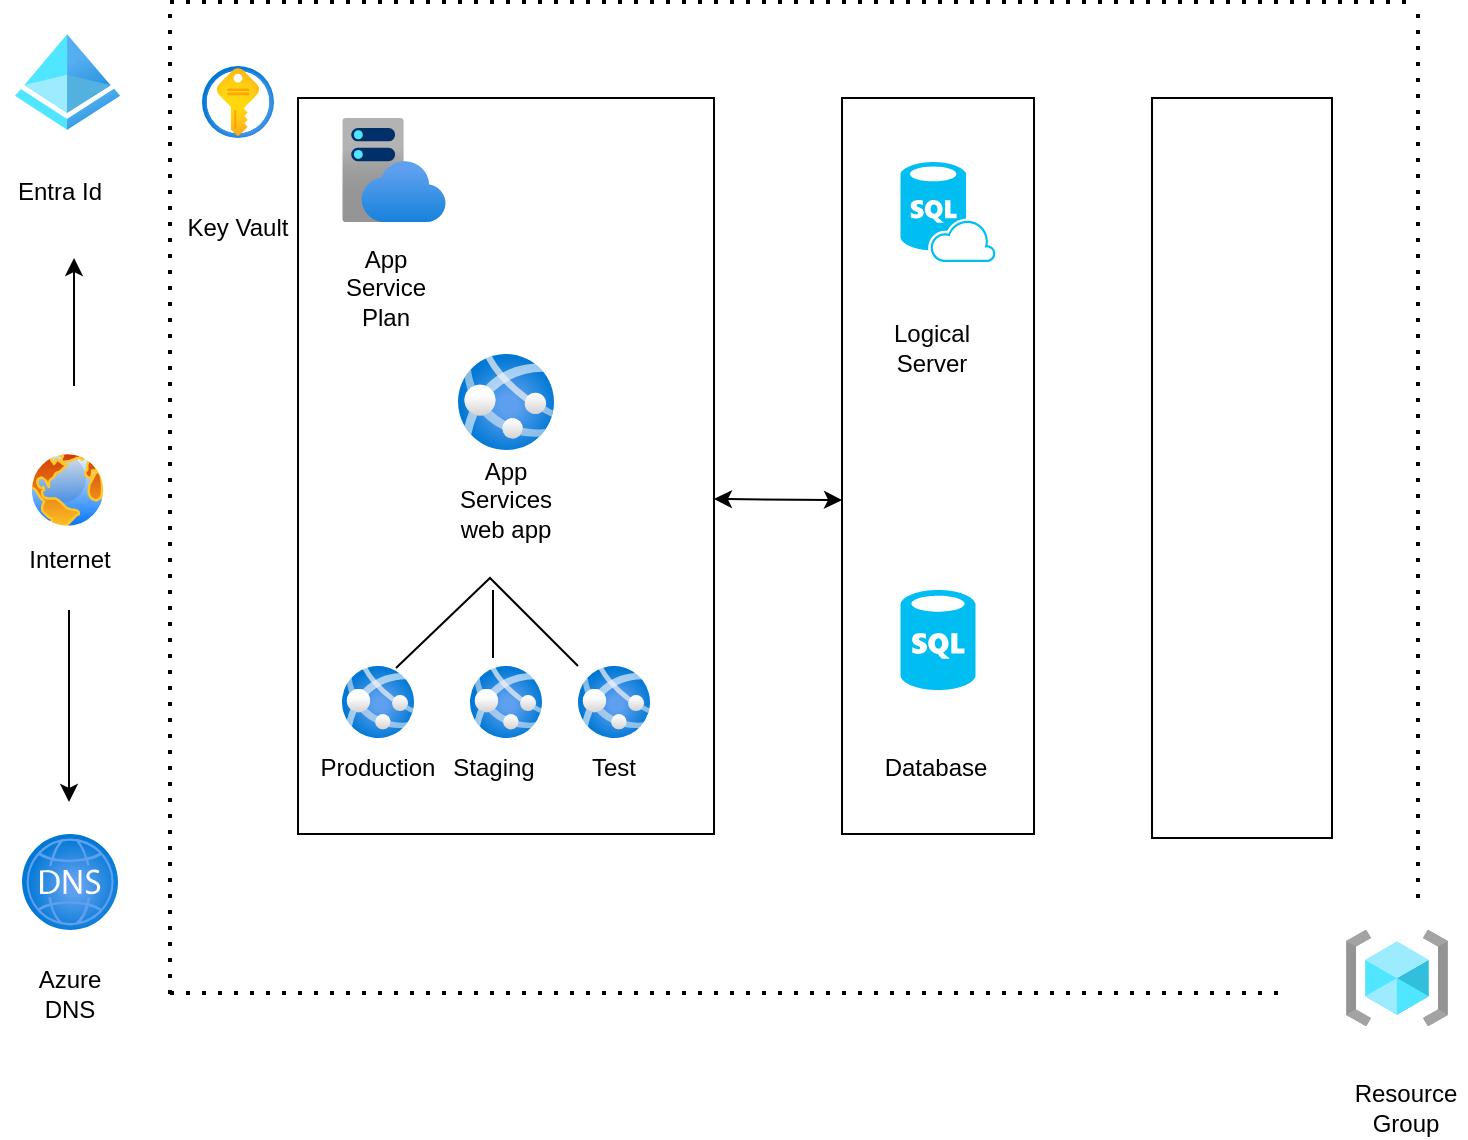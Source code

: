 <mxfile version="24.4.0" type="github">
  <diagram name="Page-1" id="vAqzlcAr4I-4cRxQpSab">
    <mxGraphModel dx="954" dy="647" grid="1" gridSize="16" guides="1" tooltips="1" connect="1" arrows="1" fold="1" page="1" pageScale="1" pageWidth="827" pageHeight="1169" math="0" shadow="0">
      <root>
        <mxCell id="0" />
        <mxCell id="1" parent="0" />
        <mxCell id="tAMLZyBQH9eo_Zbj4AUa-1" value="" style="image;aspect=fixed;html=1;points=[];align=center;fontSize=12;image=img/lib/azure2/general/Resource_Groups.svg;" vertex="1" parent="1">
          <mxGeometry x="684" y="496" width="51" height="48" as="geometry" />
        </mxCell>
        <mxCell id="tAMLZyBQH9eo_Zbj4AUa-4" value="" style="endArrow=none;dashed=1;html=1;dashPattern=1 3;strokeWidth=2;rounded=0;" edge="1" parent="1">
          <mxGeometry width="50" height="50" relative="1" as="geometry">
            <mxPoint x="96" y="527.5" as="sourcePoint" />
            <mxPoint x="656" y="527.5" as="targetPoint" />
            <Array as="points">
              <mxPoint x="368" y="527.5" />
            </Array>
          </mxGeometry>
        </mxCell>
        <mxCell id="tAMLZyBQH9eo_Zbj4AUa-5" value="" style="endArrow=none;dashed=1;html=1;dashPattern=1 3;strokeWidth=2;rounded=0;" edge="1" parent="1">
          <mxGeometry width="50" height="50" relative="1" as="geometry">
            <mxPoint x="96" y="528" as="sourcePoint" />
            <mxPoint x="96" y="32" as="targetPoint" />
            <Array as="points">
              <mxPoint x="96" y="224" />
            </Array>
          </mxGeometry>
        </mxCell>
        <mxCell id="tAMLZyBQH9eo_Zbj4AUa-6" value="" style="endArrow=none;dashed=1;html=1;dashPattern=1 3;strokeWidth=2;rounded=0;" edge="1" parent="1">
          <mxGeometry width="50" height="50" relative="1" as="geometry">
            <mxPoint x="96" y="32" as="sourcePoint" />
            <mxPoint x="720" y="32" as="targetPoint" />
            <Array as="points">
              <mxPoint x="384" y="32" />
            </Array>
          </mxGeometry>
        </mxCell>
        <mxCell id="tAMLZyBQH9eo_Zbj4AUa-7" value="" style="endArrow=none;dashed=1;html=1;dashPattern=1 3;strokeWidth=2;rounded=0;" edge="1" parent="1">
          <mxGeometry width="50" height="50" relative="1" as="geometry">
            <mxPoint x="720" y="480" as="sourcePoint" />
            <mxPoint x="720" y="32" as="targetPoint" />
            <Array as="points">
              <mxPoint x="720" y="272" />
            </Array>
          </mxGeometry>
        </mxCell>
        <mxCell id="tAMLZyBQH9eo_Zbj4AUa-9" value="" style="image;aspect=fixed;perimeter=ellipsePerimeter;html=1;align=center;shadow=0;dashed=0;spacingTop=3;image=img/lib/active_directory/internet_globe.svg;" vertex="1" parent="1">
          <mxGeometry x="24.75" y="256" width="40" height="40" as="geometry" />
        </mxCell>
        <mxCell id="tAMLZyBQH9eo_Zbj4AUa-12" value="Internet" style="text;html=1;align=center;verticalAlign=middle;whiteSpace=wrap;rounded=0;" vertex="1" parent="1">
          <mxGeometry x="16" y="296" width="60" height="30" as="geometry" />
        </mxCell>
        <mxCell id="tAMLZyBQH9eo_Zbj4AUa-13" value="Resource Group" style="text;html=1;align=center;verticalAlign=middle;whiteSpace=wrap;rounded=0;" vertex="1" parent="1">
          <mxGeometry x="684" y="570" width="60" height="30" as="geometry" />
        </mxCell>
        <mxCell id="tAMLZyBQH9eo_Zbj4AUa-15" value="" style="image;aspect=fixed;html=1;points=[];align=center;fontSize=12;image=img/lib/azure2/networking/DNS_Zones.svg;" vertex="1" parent="1">
          <mxGeometry x="22" y="448" width="48" height="48" as="geometry" />
        </mxCell>
        <mxCell id="tAMLZyBQH9eo_Zbj4AUa-16" value="Azure DNS" style="text;html=1;align=center;verticalAlign=middle;whiteSpace=wrap;rounded=0;" vertex="1" parent="1">
          <mxGeometry x="16" y="513" width="60" height="30" as="geometry" />
        </mxCell>
        <mxCell id="tAMLZyBQH9eo_Zbj4AUa-17" value="" style="image;aspect=fixed;html=1;points=[];align=center;fontSize=12;image=img/lib/azure2/identity/Azure_Active_Directory.svg;" vertex="1" parent="1">
          <mxGeometry x="18.5" y="48" width="52.5" height="48" as="geometry" />
        </mxCell>
        <mxCell id="tAMLZyBQH9eo_Zbj4AUa-18" value="Entra Id" style="text;html=1;align=center;verticalAlign=middle;whiteSpace=wrap;rounded=0;" vertex="1" parent="1">
          <mxGeometry x="11" y="112" width="60" height="30" as="geometry" />
        </mxCell>
        <mxCell id="tAMLZyBQH9eo_Zbj4AUa-21" value="" style="endArrow=classic;html=1;rounded=0;" edge="1" parent="1">
          <mxGeometry relative="1" as="geometry">
            <mxPoint x="48" y="224" as="sourcePoint" />
            <mxPoint x="48" y="160" as="targetPoint" />
          </mxGeometry>
        </mxCell>
        <mxCell id="tAMLZyBQH9eo_Zbj4AUa-24" value="" style="endArrow=classic;html=1;rounded=0;" edge="1" parent="1">
          <mxGeometry width="50" height="50" relative="1" as="geometry">
            <mxPoint x="45.5" y="336" as="sourcePoint" />
            <mxPoint x="45.5" y="432" as="targetPoint" />
            <Array as="points">
              <mxPoint x="45.5" y="384" />
            </Array>
          </mxGeometry>
        </mxCell>
        <mxCell id="tAMLZyBQH9eo_Zbj4AUa-27" value="" style="rounded=0;whiteSpace=wrap;html=1;direction=south;" vertex="1" parent="1">
          <mxGeometry x="432" y="80" width="96" height="368" as="geometry" />
        </mxCell>
        <mxCell id="tAMLZyBQH9eo_Zbj4AUa-30" value="" style="rounded=0;whiteSpace=wrap;html=1;rotation=90;" vertex="1" parent="1">
          <mxGeometry x="447" y="220" width="370" height="90" as="geometry" />
        </mxCell>
        <mxCell id="tAMLZyBQH9eo_Zbj4AUa-34" value="" style="rounded=0;whiteSpace=wrap;html=1;" vertex="1" parent="1">
          <mxGeometry x="160" y="80" width="208" height="368" as="geometry" />
        </mxCell>
        <mxCell id="tAMLZyBQH9eo_Zbj4AUa-35" value="" style="image;aspect=fixed;html=1;points=[];align=center;fontSize=12;image=img/lib/azure2/app_services/App_Services.svg;" vertex="1" parent="1">
          <mxGeometry x="240" y="208" width="48" height="48" as="geometry" />
        </mxCell>
        <mxCell id="tAMLZyBQH9eo_Zbj4AUa-36" value="App Services web app" style="text;html=1;align=center;verticalAlign=middle;whiteSpace=wrap;rounded=0;" vertex="1" parent="1">
          <mxGeometry x="234" y="266" width="60" height="30" as="geometry" />
        </mxCell>
        <mxCell id="tAMLZyBQH9eo_Zbj4AUa-37" value="" style="image;aspect=fixed;html=1;points=[];align=center;fontSize=12;image=img/lib/azure2/app_services/App_Service_Plans.svg;" vertex="1" parent="1">
          <mxGeometry x="182" y="90" width="52" height="52" as="geometry" />
        </mxCell>
        <mxCell id="tAMLZyBQH9eo_Zbj4AUa-38" value="App Service Plan" style="text;html=1;align=center;verticalAlign=middle;whiteSpace=wrap;rounded=0;" vertex="1" parent="1">
          <mxGeometry x="174" y="160" width="60" height="30" as="geometry" />
        </mxCell>
        <mxCell id="tAMLZyBQH9eo_Zbj4AUa-39" value="" style="image;aspect=fixed;html=1;points=[];align=center;fontSize=12;image=img/lib/azure2/app_services/App_Services.svg;" vertex="1" parent="1">
          <mxGeometry x="182" y="364" width="36" height="36" as="geometry" />
        </mxCell>
        <mxCell id="tAMLZyBQH9eo_Zbj4AUa-40" value="" style="image;aspect=fixed;html=1;points=[];align=center;fontSize=12;image=img/lib/azure2/app_services/App_Services.svg;" vertex="1" parent="1">
          <mxGeometry x="246" y="364" width="36" height="36" as="geometry" />
        </mxCell>
        <mxCell id="tAMLZyBQH9eo_Zbj4AUa-41" value="" style="image;aspect=fixed;html=1;points=[];align=center;fontSize=12;image=img/lib/azure2/app_services/App_Services.svg;" vertex="1" parent="1">
          <mxGeometry x="300" y="364" width="36" height="36" as="geometry" />
        </mxCell>
        <mxCell id="tAMLZyBQH9eo_Zbj4AUa-42" value="Produc&lt;span style=&quot;caret-color: rgba(0, 0, 0, 0); color: rgba(0, 0, 0, 0); font-family: monospace; font-size: 0px; text-align: start; white-space: nowrap;&quot;&gt;%3CmxGraphModel%3E%3Croot%3E%3CmxCell%20id%3D%220%22%2F%3E%3CmxCell%20id%3D%221%22%20parent%3D%220%22%2F%3E%3CmxCell%20id%3D%222%22%20value%3D%22%22%20style%3D%22image%3Baspect%3Dfixed%3Bhtml%3D1%3Bpoints%3D%5B%5D%3Balign%3Dcenter%3BfontSize%3D12%3Bimage%3Dimg%2Flib%2Fazure2%2Fapp_services%2FApp_Services.svg%3B%22%20vertex%3D%221%22%20parent%3D%221%22%3E%3CmxGeometry%20x%3D%22182%22%20y%3D%22368%22%20width%3D%2236%22%20height%3D%2236%22%20as%3D%22geometry%22%2F%3E%3C%2FmxCell%3E%3C%2Froot%3E%3C%2FmxGraphModel%3E&lt;/span&gt;tion" style="text;html=1;align=center;verticalAlign=middle;whiteSpace=wrap;rounded=0;" vertex="1" parent="1">
          <mxGeometry x="170" y="400" width="60" height="30" as="geometry" />
        </mxCell>
        <mxCell id="tAMLZyBQH9eo_Zbj4AUa-44" value="Staging" style="text;html=1;align=center;verticalAlign=middle;whiteSpace=wrap;rounded=0;" vertex="1" parent="1">
          <mxGeometry x="228" y="400" width="60" height="30" as="geometry" />
        </mxCell>
        <mxCell id="tAMLZyBQH9eo_Zbj4AUa-45" value="Test" style="text;html=1;align=center;verticalAlign=middle;whiteSpace=wrap;rounded=0;" vertex="1" parent="1">
          <mxGeometry x="288" y="400" width="60" height="30" as="geometry" />
        </mxCell>
        <mxCell id="tAMLZyBQH9eo_Zbj4AUa-52" value="" style="endArrow=none;html=1;rounded=0;exitX=0.75;exitY=0.028;exitDx=0;exitDy=0;exitPerimeter=0;" edge="1" parent="1" source="tAMLZyBQH9eo_Zbj4AUa-39" target="tAMLZyBQH9eo_Zbj4AUa-41">
          <mxGeometry width="50" height="50" relative="1" as="geometry">
            <mxPoint x="384" y="338" as="sourcePoint" />
            <mxPoint x="434" y="288" as="targetPoint" />
            <Array as="points">
              <mxPoint x="256" y="320" />
            </Array>
          </mxGeometry>
        </mxCell>
        <mxCell id="tAMLZyBQH9eo_Zbj4AUa-53" value="" style="endArrow=none;html=1;rounded=0;" edge="1" parent="1">
          <mxGeometry width="50" height="50" relative="1" as="geometry">
            <mxPoint x="257.5" y="360" as="sourcePoint" />
            <mxPoint x="257.5" y="326" as="targetPoint" />
            <Array as="points" />
          </mxGeometry>
        </mxCell>
        <mxCell id="tAMLZyBQH9eo_Zbj4AUa-55" value="" style="endArrow=classic;startArrow=classic;html=1;rounded=0;" edge="1" parent="1">
          <mxGeometry width="50" height="50" relative="1" as="geometry">
            <mxPoint x="368" y="280.5" as="sourcePoint" />
            <mxPoint x="432" y="281" as="targetPoint" />
          </mxGeometry>
        </mxCell>
        <mxCell id="tAMLZyBQH9eo_Zbj4AUa-56" value="" style="verticalLabelPosition=bottom;html=1;verticalAlign=top;align=center;strokeColor=none;fillColor=#00BEF2;shape=mxgraph.azure.sql_database;" vertex="1" parent="1">
          <mxGeometry x="461.25" y="326" width="37.5" height="50" as="geometry" />
        </mxCell>
        <mxCell id="tAMLZyBQH9eo_Zbj4AUa-57" value="" style="verticalLabelPosition=bottom;html=1;verticalAlign=top;align=center;strokeColor=none;fillColor=#00BEF2;shape=mxgraph.azure.sql_database_sql_azure;" vertex="1" parent="1">
          <mxGeometry x="461.25" y="112" width="47.5" height="50" as="geometry" />
        </mxCell>
        <mxCell id="tAMLZyBQH9eo_Zbj4AUa-59" value="Database" style="text;html=1;align=center;verticalAlign=middle;whiteSpace=wrap;rounded=0;" vertex="1" parent="1">
          <mxGeometry x="448.75" y="400" width="60" height="30" as="geometry" />
        </mxCell>
        <mxCell id="tAMLZyBQH9eo_Zbj4AUa-60" value="Logical Server" style="text;html=1;align=center;verticalAlign=middle;whiteSpace=wrap;rounded=0;" vertex="1" parent="1">
          <mxGeometry x="447" y="190" width="60" height="30" as="geometry" />
        </mxCell>
        <mxCell id="tAMLZyBQH9eo_Zbj4AUa-62" value="" style="image;aspect=fixed;html=1;points=[];align=center;fontSize=12;image=img/lib/azure2/security/Key_Vaults.svg;" vertex="1" parent="1">
          <mxGeometry x="112" y="64" width="36" height="36" as="geometry" />
        </mxCell>
        <mxCell id="tAMLZyBQH9eo_Zbj4AUa-63" value="Key Vault" style="text;html=1;align=center;verticalAlign=middle;whiteSpace=wrap;rounded=0;" vertex="1" parent="1">
          <mxGeometry x="100" y="130" width="60" height="30" as="geometry" />
        </mxCell>
      </root>
    </mxGraphModel>
  </diagram>
</mxfile>
